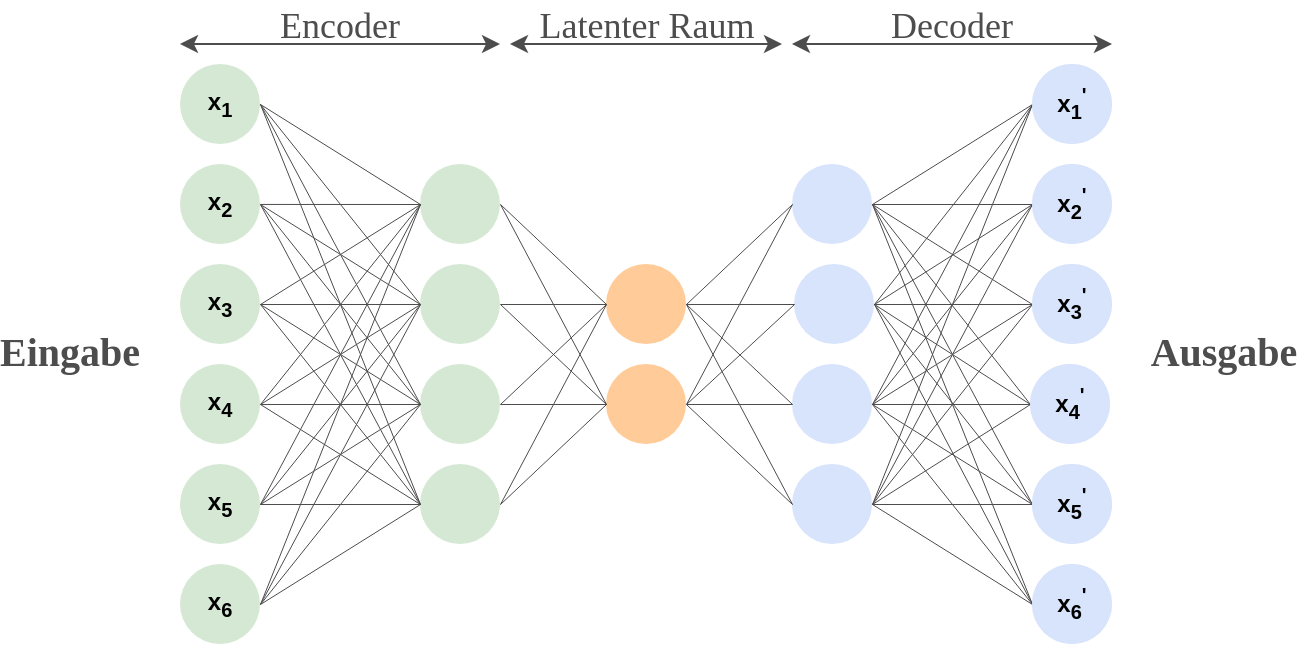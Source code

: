<mxfile version="24.7.5">
  <diagram name="Seite-1" id="jQTKm3Vap7D5BMFdht-m">
    <mxGraphModel dx="1997" dy="678" grid="0" gridSize="5" guides="1" tooltips="1" connect="1" arrows="1" fold="1" page="1" pageScale="1" pageWidth="827" pageHeight="1169" math="0" shadow="0">
      <root>
        <mxCell id="0" />
        <mxCell id="1" parent="0" />
        <mxCell id="_GVp-q5QUONOE__FDdNF-9" value="" style="ellipse;whiteSpace=wrap;html=1;aspect=fixed;fillColor=#ffcc99;strokeColor=none;" vertex="1" parent="1">
          <mxGeometry x="293" y="370" width="40" height="40" as="geometry" />
        </mxCell>
        <mxCell id="_GVp-q5QUONOE__FDdNF-10" value="" style="ellipse;whiteSpace=wrap;html=1;aspect=fixed;fillColor=#ffcc99;strokeColor=none;" vertex="1" parent="1">
          <mxGeometry x="293" y="420" width="40" height="40" as="geometry" />
        </mxCell>
        <mxCell id="_GVp-q5QUONOE__FDdNF-1" value="x&lt;sub&gt;2&lt;/sub&gt;" style="ellipse;whiteSpace=wrap;html=1;aspect=fixed;fillColor=#d5e8d4;strokeColor=none;fontStyle=1" vertex="1" parent="1">
          <mxGeometry x="80" y="320" width="40" height="40" as="geometry" />
        </mxCell>
        <mxCell id="_GVp-q5QUONOE__FDdNF-2" value="x&lt;sub&gt;3&lt;/sub&gt;" style="ellipse;whiteSpace=wrap;html=1;aspect=fixed;fillColor=#d5e8d4;strokeColor=none;fontStyle=1" vertex="1" parent="1">
          <mxGeometry x="80" y="370" width="40" height="40" as="geometry" />
        </mxCell>
        <mxCell id="_GVp-q5QUONOE__FDdNF-3" value="x&lt;sub&gt;4&lt;/sub&gt;" style="ellipse;whiteSpace=wrap;html=1;aspect=fixed;fillColor=#d5e8d4;strokeColor=none;fontStyle=1" vertex="1" parent="1">
          <mxGeometry x="80" y="420" width="40" height="40" as="geometry" />
        </mxCell>
        <mxCell id="_GVp-q5QUONOE__FDdNF-4" value="x&lt;sub&gt;5&lt;/sub&gt;" style="ellipse;whiteSpace=wrap;html=1;aspect=fixed;fillColor=#d5e8d4;strokeColor=none;fontStyle=1" vertex="1" parent="1">
          <mxGeometry x="80" y="470" width="40" height="40" as="geometry" />
        </mxCell>
        <mxCell id="_GVp-q5QUONOE__FDdNF-5" value="" style="ellipse;whiteSpace=wrap;html=1;aspect=fixed;fillColor=#d5e8d4;strokeColor=none;" vertex="1" parent="1">
          <mxGeometry x="200" y="320" width="40" height="40" as="geometry" />
        </mxCell>
        <mxCell id="_GVp-q5QUONOE__FDdNF-6" value="" style="ellipse;whiteSpace=wrap;html=1;aspect=fixed;fillColor=#d5e8d4;strokeColor=none;" vertex="1" parent="1">
          <mxGeometry x="200" y="370" width="40" height="40" as="geometry" />
        </mxCell>
        <mxCell id="_GVp-q5QUONOE__FDdNF-7" value="" style="ellipse;whiteSpace=wrap;html=1;aspect=fixed;fillColor=#d5e8d4;strokeColor=none;" vertex="1" parent="1">
          <mxGeometry x="200" y="420" width="40" height="40" as="geometry" />
        </mxCell>
        <mxCell id="_GVp-q5QUONOE__FDdNF-8" value="" style="ellipse;whiteSpace=wrap;html=1;aspect=fixed;fillColor=#d5e8d4;strokeColor=none;" vertex="1" parent="1">
          <mxGeometry x="200" y="470" width="40" height="40" as="geometry" />
        </mxCell>
        <mxCell id="_GVp-q5QUONOE__FDdNF-11" value="x&lt;sub&gt;6&lt;/sub&gt;" style="ellipse;whiteSpace=wrap;html=1;aspect=fixed;fillColor=#d5e8d4;strokeColor=none;fontStyle=1" vertex="1" parent="1">
          <mxGeometry x="80" y="520" width="40" height="40" as="geometry" />
        </mxCell>
        <mxCell id="_GVp-q5QUONOE__FDdNF-12" value="x&lt;sub&gt;1&lt;/sub&gt;" style="ellipse;whiteSpace=wrap;html=1;aspect=fixed;fillColor=#d5e8d4;strokeColor=none;fontStyle=1" vertex="1" parent="1">
          <mxGeometry x="80" y="270" width="40" height="40" as="geometry" />
        </mxCell>
        <mxCell id="_GVp-q5QUONOE__FDdNF-23" value="" style="endArrow=none;html=1;rounded=0;exitX=1;exitY=0.5;exitDx=0;exitDy=0;strokeWidth=0.5;strokeColor=#4D4D4D;entryX=0;entryY=0.5;entryDx=0;entryDy=0;endFill=0;" edge="1" parent="1" source="_GVp-q5QUONOE__FDdNF-12" target="_GVp-q5QUONOE__FDdNF-5">
          <mxGeometry width="50" height="50" relative="1" as="geometry">
            <mxPoint x="300" y="240" as="sourcePoint" />
            <mxPoint x="350" y="190" as="targetPoint" />
          </mxGeometry>
        </mxCell>
        <mxCell id="_GVp-q5QUONOE__FDdNF-24" value="" style="endArrow=none;html=1;rounded=0;exitX=1;exitY=0.5;exitDx=0;exitDy=0;strokeWidth=0.5;strokeColor=#4D4D4D;entryX=0;entryY=0.5;entryDx=0;entryDy=0;endFill=0;" edge="1" parent="1" source="_GVp-q5QUONOE__FDdNF-12" target="_GVp-q5QUONOE__FDdNF-6">
          <mxGeometry width="50" height="50" relative="1" as="geometry">
            <mxPoint x="130" y="300" as="sourcePoint" />
            <mxPoint x="210" y="350" as="targetPoint" />
          </mxGeometry>
        </mxCell>
        <mxCell id="_GVp-q5QUONOE__FDdNF-25" value="" style="endArrow=none;html=1;rounded=0;exitX=1;exitY=0.5;exitDx=0;exitDy=0;strokeWidth=0.5;strokeColor=#4D4D4D;entryX=0;entryY=0.5;entryDx=0;entryDy=0;endFill=0;" edge="1" parent="1" source="_GVp-q5QUONOE__FDdNF-12" target="_GVp-q5QUONOE__FDdNF-7">
          <mxGeometry width="50" height="50" relative="1" as="geometry">
            <mxPoint x="130" y="300" as="sourcePoint" />
            <mxPoint x="210" y="400" as="targetPoint" />
          </mxGeometry>
        </mxCell>
        <mxCell id="_GVp-q5QUONOE__FDdNF-26" value="" style="endArrow=none;html=1;rounded=0;exitX=1;exitY=0.5;exitDx=0;exitDy=0;strokeWidth=0.5;strokeColor=#4D4D4D;entryX=0;entryY=0.5;entryDx=0;entryDy=0;endFill=0;" edge="1" parent="1" source="_GVp-q5QUONOE__FDdNF-12" target="_GVp-q5QUONOE__FDdNF-8">
          <mxGeometry width="50" height="50" relative="1" as="geometry">
            <mxPoint x="130" y="300" as="sourcePoint" />
            <mxPoint x="210" y="450" as="targetPoint" />
          </mxGeometry>
        </mxCell>
        <mxCell id="_GVp-q5QUONOE__FDdNF-27" value="" style="endArrow=none;html=1;rounded=0;exitX=1;exitY=0.5;exitDx=0;exitDy=0;strokeWidth=0.5;strokeColor=#4D4D4D;entryX=0;entryY=0.5;entryDx=0;entryDy=0;startArrow=none;startFill=0;endFill=0;" edge="1" parent="1" target="_GVp-q5QUONOE__FDdNF-5">
          <mxGeometry width="50" height="50" relative="1" as="geometry">
            <mxPoint x="120.0" y="339.97" as="sourcePoint" />
            <mxPoint x="200.0" y="339.97" as="targetPoint" />
          </mxGeometry>
        </mxCell>
        <mxCell id="_GVp-q5QUONOE__FDdNF-28" value="" style="endArrow=none;html=1;rounded=0;exitX=1;exitY=0.5;exitDx=0;exitDy=0;strokeWidth=0.5;strokeColor=#4D4D4D;entryX=0;entryY=0.5;entryDx=0;entryDy=0;endFill=0;" edge="1" parent="1" source="_GVp-q5QUONOE__FDdNF-2" target="_GVp-q5QUONOE__FDdNF-5">
          <mxGeometry width="50" height="50" relative="1" as="geometry">
            <mxPoint x="140" y="310" as="sourcePoint" />
            <mxPoint x="220" y="360" as="targetPoint" />
          </mxGeometry>
        </mxCell>
        <mxCell id="_GVp-q5QUONOE__FDdNF-29" value="" style="endArrow=none;html=1;rounded=0;exitX=1;exitY=0.5;exitDx=0;exitDy=0;strokeWidth=0.5;strokeColor=#4D4D4D;entryX=0;entryY=0.5;entryDx=0;entryDy=0;endFill=0;" edge="1" parent="1" source="_GVp-q5QUONOE__FDdNF-3" target="_GVp-q5QUONOE__FDdNF-5">
          <mxGeometry width="50" height="50" relative="1" as="geometry">
            <mxPoint x="150" y="320" as="sourcePoint" />
            <mxPoint x="230" y="370" as="targetPoint" />
          </mxGeometry>
        </mxCell>
        <mxCell id="_GVp-q5QUONOE__FDdNF-31" value="" style="endArrow=none;html=1;rounded=0;exitX=1;exitY=0.5;exitDx=0;exitDy=0;strokeWidth=0.5;strokeColor=#4D4D4D;entryX=0;entryY=0.5;entryDx=0;entryDy=0;endFill=0;" edge="1" parent="1" source="_GVp-q5QUONOE__FDdNF-4" target="_GVp-q5QUONOE__FDdNF-5">
          <mxGeometry width="50" height="50" relative="1" as="geometry">
            <mxPoint x="130" y="450" as="sourcePoint" />
            <mxPoint x="210" y="350" as="targetPoint" />
          </mxGeometry>
        </mxCell>
        <mxCell id="_GVp-q5QUONOE__FDdNF-32" value="" style="endArrow=none;html=1;rounded=0;exitX=1;exitY=0.5;exitDx=0;exitDy=0;strokeWidth=0.5;strokeColor=#4D4D4D;entryX=0;entryY=0.5;entryDx=0;entryDy=0;endFill=0;" edge="1" parent="1" source="_GVp-q5QUONOE__FDdNF-11" target="_GVp-q5QUONOE__FDdNF-5">
          <mxGeometry width="50" height="50" relative="1" as="geometry">
            <mxPoint x="140" y="460" as="sourcePoint" />
            <mxPoint x="220" y="360" as="targetPoint" />
          </mxGeometry>
        </mxCell>
        <mxCell id="_GVp-q5QUONOE__FDdNF-33" value="" style="endArrow=none;html=1;rounded=0;exitX=1;exitY=0.5;exitDx=0;exitDy=0;strokeWidth=0.5;strokeColor=#4D4D4D;entryX=0;entryY=0.5;entryDx=0;entryDy=0;startArrow=none;startFill=0;endFill=0;" edge="1" parent="1" source="_GVp-q5QUONOE__FDdNF-1" target="_GVp-q5QUONOE__FDdNF-7">
          <mxGeometry width="50" height="50" relative="1" as="geometry">
            <mxPoint x="180.0" y="297" as="sourcePoint" />
            <mxPoint x="260" y="297.03" as="targetPoint" />
          </mxGeometry>
        </mxCell>
        <mxCell id="_GVp-q5QUONOE__FDdNF-34" value="" style="endArrow=none;html=1;rounded=0;exitX=1;exitY=0.5;exitDx=0;exitDy=0;strokeWidth=0.5;strokeColor=#4D4D4D;entryX=0;entryY=0.5;entryDx=0;entryDy=0;startArrow=none;startFill=0;endFill=0;" edge="1" parent="1" source="_GVp-q5QUONOE__FDdNF-3" target="_GVp-q5QUONOE__FDdNF-6">
          <mxGeometry width="50" height="50" relative="1" as="geometry">
            <mxPoint x="132.0" y="437" as="sourcePoint" />
            <mxPoint x="212" y="437.03" as="targetPoint" />
          </mxGeometry>
        </mxCell>
        <mxCell id="_GVp-q5QUONOE__FDdNF-35" value="" style="endArrow=none;html=1;rounded=0;exitX=1;exitY=0.5;exitDx=0;exitDy=0;strokeWidth=0.5;strokeColor=#4D4D4D;entryX=0;entryY=0.5;entryDx=0;entryDy=0;startArrow=none;startFill=0;endFill=0;" edge="1" parent="1" source="_GVp-q5QUONOE__FDdNF-1" target="_GVp-q5QUONOE__FDdNF-6">
          <mxGeometry width="50" height="50" relative="1" as="geometry">
            <mxPoint x="150.0" y="369.97" as="sourcePoint" />
            <mxPoint x="230" y="370" as="targetPoint" />
          </mxGeometry>
        </mxCell>
        <mxCell id="_GVp-q5QUONOE__FDdNF-36" value="" style="endArrow=none;html=1;rounded=0;exitX=1;exitY=0.5;exitDx=0;exitDy=0;strokeWidth=0.5;strokeColor=#4D4D4D;entryX=0;entryY=0.5;entryDx=0;entryDy=0;startArrow=none;startFill=0;endFill=0;" edge="1" parent="1" source="_GVp-q5QUONOE__FDdNF-2" target="_GVp-q5QUONOE__FDdNF-6">
          <mxGeometry width="50" height="50" relative="1" as="geometry">
            <mxPoint x="160.0" y="379.97" as="sourcePoint" />
            <mxPoint x="240" y="380" as="targetPoint" />
          </mxGeometry>
        </mxCell>
        <mxCell id="_GVp-q5QUONOE__FDdNF-37" value="" style="endArrow=none;html=1;rounded=0;exitX=1;exitY=0.5;exitDx=0;exitDy=0;strokeWidth=0.5;strokeColor=#4D4D4D;entryX=0;entryY=0.5;entryDx=0;entryDy=0;startArrow=none;startFill=0;endFill=0;" edge="1" parent="1" source="_GVp-q5QUONOE__FDdNF-1" target="_GVp-q5QUONOE__FDdNF-8">
          <mxGeometry width="50" height="50" relative="1" as="geometry">
            <mxPoint x="130" y="350" as="sourcePoint" />
            <mxPoint x="210" y="450" as="targetPoint" />
          </mxGeometry>
        </mxCell>
        <mxCell id="_GVp-q5QUONOE__FDdNF-38" value="" style="endArrow=none;html=1;rounded=0;exitX=1;exitY=0.5;exitDx=0;exitDy=0;strokeWidth=0.5;strokeColor=#4D4D4D;entryX=0;entryY=0.5;entryDx=0;entryDy=0;startArrow=none;startFill=0;endFill=0;" edge="1" parent="1" source="_GVp-q5QUONOE__FDdNF-2" target="_GVp-q5QUONOE__FDdNF-7">
          <mxGeometry width="50" height="50" relative="1" as="geometry">
            <mxPoint x="130" y="400" as="sourcePoint" />
            <mxPoint x="210" y="400" as="targetPoint" />
          </mxGeometry>
        </mxCell>
        <mxCell id="_GVp-q5QUONOE__FDdNF-39" value="" style="endArrow=none;html=1;rounded=0;exitX=1;exitY=0.5;exitDx=0;exitDy=0;strokeWidth=0.5;strokeColor=#4D4D4D;entryX=0;entryY=0.5;entryDx=0;entryDy=0;startArrow=none;startFill=0;endFill=0;" edge="1" parent="1" source="_GVp-q5QUONOE__FDdNF-2" target="_GVp-q5QUONOE__FDdNF-8">
          <mxGeometry width="50" height="50" relative="1" as="geometry">
            <mxPoint x="140" y="410" as="sourcePoint" />
            <mxPoint x="220" y="410" as="targetPoint" />
          </mxGeometry>
        </mxCell>
        <mxCell id="_GVp-q5QUONOE__FDdNF-40" value="" style="endArrow=none;html=1;rounded=0;exitX=1;exitY=0.5;exitDx=0;exitDy=0;strokeWidth=0.5;strokeColor=#4D4D4D;entryX=0;entryY=0.5;entryDx=0;entryDy=0;startArrow=none;startFill=0;endFill=0;" edge="1" parent="1" source="_GVp-q5QUONOE__FDdNF-3" target="_GVp-q5QUONOE__FDdNF-7">
          <mxGeometry width="50" height="50" relative="1" as="geometry">
            <mxPoint x="150" y="420" as="sourcePoint" />
            <mxPoint x="230" y="420" as="targetPoint" />
          </mxGeometry>
        </mxCell>
        <mxCell id="_GVp-q5QUONOE__FDdNF-41" value="" style="endArrow=none;html=1;rounded=0;exitX=1;exitY=0.5;exitDx=0;exitDy=0;strokeWidth=0.5;strokeColor=#4D4D4D;entryX=0;entryY=0.5;entryDx=0;entryDy=0;startArrow=none;startFill=0;endFill=0;" edge="1" parent="1" source="_GVp-q5QUONOE__FDdNF-3" target="_GVp-q5QUONOE__FDdNF-8">
          <mxGeometry width="50" height="50" relative="1" as="geometry">
            <mxPoint x="160" y="430" as="sourcePoint" />
            <mxPoint x="240" y="430" as="targetPoint" />
          </mxGeometry>
        </mxCell>
        <mxCell id="_GVp-q5QUONOE__FDdNF-42" value="" style="endArrow=none;html=1;rounded=0;exitX=1;exitY=0.5;exitDx=0;exitDy=0;strokeWidth=0.5;strokeColor=#4D4D4D;entryX=0;entryY=0.5;entryDx=0;entryDy=0;startArrow=none;startFill=0;endFill=0;" edge="1" parent="1" source="_GVp-q5QUONOE__FDdNF-4" target="_GVp-q5QUONOE__FDdNF-6">
          <mxGeometry width="50" height="50" relative="1" as="geometry">
            <mxPoint x="170" y="440" as="sourcePoint" />
            <mxPoint x="250" y="440" as="targetPoint" />
          </mxGeometry>
        </mxCell>
        <mxCell id="_GVp-q5QUONOE__FDdNF-43" value="" style="endArrow=none;html=1;rounded=0;exitX=1;exitY=0.5;exitDx=0;exitDy=0;strokeWidth=0.5;strokeColor=#4D4D4D;entryX=0;entryY=0.5;entryDx=0;entryDy=0;startArrow=none;startFill=0;endFill=0;" edge="1" parent="1" source="_GVp-q5QUONOE__FDdNF-4" target="_GVp-q5QUONOE__FDdNF-7">
          <mxGeometry width="50" height="50" relative="1" as="geometry">
            <mxPoint x="180" y="450" as="sourcePoint" />
            <mxPoint x="260" y="450" as="targetPoint" />
          </mxGeometry>
        </mxCell>
        <mxCell id="_GVp-q5QUONOE__FDdNF-45" value="" style="endArrow=none;html=1;rounded=0;exitX=1;exitY=0.5;exitDx=0;exitDy=0;strokeWidth=0.5;strokeColor=#4D4D4D;entryX=0;entryY=0.5;entryDx=0;entryDy=0;startArrow=none;startFill=0;endFill=0;" edge="1" parent="1" source="_GVp-q5QUONOE__FDdNF-4" target="_GVp-q5QUONOE__FDdNF-8">
          <mxGeometry width="50" height="50" relative="1" as="geometry">
            <mxPoint x="190" y="460" as="sourcePoint" />
            <mxPoint x="270" y="460" as="targetPoint" />
          </mxGeometry>
        </mxCell>
        <mxCell id="_GVp-q5QUONOE__FDdNF-46" value="" style="endArrow=none;html=1;rounded=0;exitX=1;exitY=0.5;exitDx=0;exitDy=0;strokeWidth=0.5;strokeColor=#4D4D4D;entryX=0;entryY=0.5;entryDx=0;entryDy=0;startArrow=none;startFill=0;endFill=0;" edge="1" parent="1" source="_GVp-q5QUONOE__FDdNF-11" target="_GVp-q5QUONOE__FDdNF-6">
          <mxGeometry width="50" height="50" relative="1" as="geometry">
            <mxPoint x="200" y="470" as="sourcePoint" />
            <mxPoint x="280" y="470" as="targetPoint" />
          </mxGeometry>
        </mxCell>
        <mxCell id="_GVp-q5QUONOE__FDdNF-47" value="" style="endArrow=none;html=1;rounded=0;exitX=1;exitY=0.5;exitDx=0;exitDy=0;strokeWidth=0.5;strokeColor=#4D4D4D;entryX=0;entryY=0.5;entryDx=0;entryDy=0;startArrow=none;startFill=0;endFill=0;" edge="1" parent="1" source="_GVp-q5QUONOE__FDdNF-11" target="_GVp-q5QUONOE__FDdNF-7">
          <mxGeometry width="50" height="50" relative="1" as="geometry">
            <mxPoint x="210" y="480" as="sourcePoint" />
            <mxPoint x="290" y="480" as="targetPoint" />
          </mxGeometry>
        </mxCell>
        <mxCell id="_GVp-q5QUONOE__FDdNF-48" value="" style="endArrow=none;html=1;rounded=0;exitX=1;exitY=0.5;exitDx=0;exitDy=0;strokeWidth=0.5;strokeColor=#4D4D4D;entryX=0;entryY=0.5;entryDx=0;entryDy=0;startArrow=none;startFill=0;endFill=0;" edge="1" parent="1" source="_GVp-q5QUONOE__FDdNF-11" target="_GVp-q5QUONOE__FDdNF-8">
          <mxGeometry width="50" height="50" relative="1" as="geometry">
            <mxPoint x="220" y="490" as="sourcePoint" />
            <mxPoint x="300" y="490" as="targetPoint" />
          </mxGeometry>
        </mxCell>
        <mxCell id="_GVp-q5QUONOE__FDdNF-83" value="" style="ellipse;whiteSpace=wrap;html=1;aspect=fixed;fillColor=#D8E4FC;rotation=-180;strokeColor=none;" vertex="1" parent="1">
          <mxGeometry x="506" y="470" width="40" height="40" as="geometry" />
        </mxCell>
        <mxCell id="_GVp-q5QUONOE__FDdNF-84" value="" style="ellipse;whiteSpace=wrap;html=1;aspect=fixed;fillColor=#D8E4FC;rotation=-180;strokeColor=none;" vertex="1" parent="1">
          <mxGeometry x="505" y="420" width="40" height="40" as="geometry" />
        </mxCell>
        <mxCell id="_GVp-q5QUONOE__FDdNF-85" value="" style="ellipse;whiteSpace=wrap;html=1;aspect=fixed;fillColor=#D8E4FC;rotation=-180;strokeColor=none;" vertex="1" parent="1">
          <mxGeometry x="506" y="370" width="40" height="40" as="geometry" />
        </mxCell>
        <mxCell id="_GVp-q5QUONOE__FDdNF-86" value="" style="ellipse;whiteSpace=wrap;html=1;aspect=fixed;fillColor=#D8E4FC;rotation=-180;strokeColor=none;" vertex="1" parent="1">
          <mxGeometry x="506" y="320" width="40" height="40" as="geometry" />
        </mxCell>
        <mxCell id="_GVp-q5QUONOE__FDdNF-87" value="" style="ellipse;whiteSpace=wrap;html=1;aspect=fixed;fillColor=#D8E4FC;rotation=-180;strokeColor=none;" vertex="1" parent="1">
          <mxGeometry x="386" y="470" width="40" height="40" as="geometry" />
        </mxCell>
        <mxCell id="_GVp-q5QUONOE__FDdNF-88" value="" style="ellipse;whiteSpace=wrap;html=1;aspect=fixed;fillColor=#D8E4FC;rotation=-180;strokeColor=none;" vertex="1" parent="1">
          <mxGeometry x="386" y="420" width="40" height="40" as="geometry" />
        </mxCell>
        <mxCell id="_GVp-q5QUONOE__FDdNF-89" value="" style="ellipse;whiteSpace=wrap;html=1;aspect=fixed;fillColor=#D8E4FC;rotation=-180;strokeColor=none;" vertex="1" parent="1">
          <mxGeometry x="387" y="370" width="40" height="40" as="geometry" />
        </mxCell>
        <mxCell id="_GVp-q5QUONOE__FDdNF-90" value="" style="ellipse;whiteSpace=wrap;html=1;aspect=fixed;fillColor=#D8E4FC;rotation=-180;strokeColor=none;" vertex="1" parent="1">
          <mxGeometry x="386" y="320" width="40" height="40" as="geometry" />
        </mxCell>
        <mxCell id="_GVp-q5QUONOE__FDdNF-91" value="" style="ellipse;whiteSpace=wrap;html=1;aspect=fixed;fillColor=#D8E4FC;rotation=-180;strokeColor=none;" vertex="1" parent="1">
          <mxGeometry x="506" y="270" width="40" height="40" as="geometry" />
        </mxCell>
        <mxCell id="_GVp-q5QUONOE__FDdNF-92" value="" style="ellipse;whiteSpace=wrap;html=1;aspect=fixed;fillColor=#D8E4FC;rotation=-180;strokeColor=none;" vertex="1" parent="1">
          <mxGeometry x="506" y="520" width="40" height="40" as="geometry" />
        </mxCell>
        <mxCell id="_GVp-q5QUONOE__FDdNF-93" value="" style="endArrow=none;html=1;rounded=0;exitX=1;exitY=0.5;exitDx=0;exitDy=0;strokeWidth=0.5;strokeColor=#4D4D4D;entryX=0;entryY=0.5;entryDx=0;entryDy=0;endFill=0;" edge="1" parent="1" source="_GVp-q5QUONOE__FDdNF-92" target="_GVp-q5QUONOE__FDdNF-87">
          <mxGeometry width="50" height="50" relative="1" as="geometry">
            <mxPoint x="326" y="590" as="sourcePoint" />
            <mxPoint x="276" y="641" as="targetPoint" />
          </mxGeometry>
        </mxCell>
        <mxCell id="_GVp-q5QUONOE__FDdNF-94" value="" style="endArrow=none;html=1;rounded=0;exitX=1;exitY=0.5;exitDx=0;exitDy=0;strokeWidth=0.5;strokeColor=#4D4D4D;entryX=0;entryY=0.5;entryDx=0;entryDy=0;endFill=0;" edge="1" parent="1" source="_GVp-q5QUONOE__FDdNF-92" target="_GVp-q5QUONOE__FDdNF-88">
          <mxGeometry width="50" height="50" relative="1" as="geometry">
            <mxPoint x="496" y="530" as="sourcePoint" />
            <mxPoint x="416" y="480" as="targetPoint" />
          </mxGeometry>
        </mxCell>
        <mxCell id="_GVp-q5QUONOE__FDdNF-95" value="" style="endArrow=none;html=1;rounded=0;exitX=1;exitY=0.5;exitDx=0;exitDy=0;strokeWidth=0.5;strokeColor=#4D4D4D;entryX=0;entryY=0.5;entryDx=0;entryDy=0;endFill=0;" edge="1" parent="1" source="_GVp-q5QUONOE__FDdNF-92" target="_GVp-q5QUONOE__FDdNF-89">
          <mxGeometry width="50" height="50" relative="1" as="geometry">
            <mxPoint x="496" y="530" as="sourcePoint" />
            <mxPoint x="417" y="430" as="targetPoint" />
          </mxGeometry>
        </mxCell>
        <mxCell id="_GVp-q5QUONOE__FDdNF-96" value="" style="endArrow=none;html=1;rounded=0;exitX=1;exitY=0.5;exitDx=0;exitDy=0;strokeWidth=0.5;strokeColor=#4D4D4D;entryX=0;entryY=0.5;entryDx=0;entryDy=0;endFill=0;" edge="1" parent="1" source="_GVp-q5QUONOE__FDdNF-92" target="_GVp-q5QUONOE__FDdNF-90">
          <mxGeometry width="50" height="50" relative="1" as="geometry">
            <mxPoint x="496" y="530" as="sourcePoint" />
            <mxPoint x="416" y="380" as="targetPoint" />
          </mxGeometry>
        </mxCell>
        <mxCell id="_GVp-q5QUONOE__FDdNF-97" value="" style="endArrow=none;html=1;rounded=0;exitX=1;exitY=0.5;exitDx=0;exitDy=0;strokeWidth=0.5;strokeColor=#4D4D4D;entryX=0;entryY=0.5;entryDx=0;entryDy=0;startArrow=none;startFill=0;endFill=0;" edge="1" parent="1" target="_GVp-q5QUONOE__FDdNF-87">
          <mxGeometry width="50" height="50" relative="1" as="geometry">
            <mxPoint x="506" y="490" as="sourcePoint" />
            <mxPoint x="426" y="490" as="targetPoint" />
          </mxGeometry>
        </mxCell>
        <mxCell id="_GVp-q5QUONOE__FDdNF-98" value="" style="endArrow=none;html=1;rounded=0;exitX=1;exitY=0.5;exitDx=0;exitDy=0;strokeWidth=0.5;strokeColor=#4D4D4D;entryX=0;entryY=0.5;entryDx=0;entryDy=0;endFill=0;" edge="1" parent="1" source="_GVp-q5QUONOE__FDdNF-84" target="_GVp-q5QUONOE__FDdNF-87">
          <mxGeometry width="50" height="50" relative="1" as="geometry">
            <mxPoint x="486" y="520" as="sourcePoint" />
            <mxPoint x="406" y="470" as="targetPoint" />
          </mxGeometry>
        </mxCell>
        <mxCell id="_GVp-q5QUONOE__FDdNF-99" value="" style="endArrow=none;html=1;rounded=0;exitX=1;exitY=0.5;exitDx=0;exitDy=0;strokeWidth=0.5;strokeColor=#4D4D4D;entryX=0;entryY=0.5;entryDx=0;entryDy=0;endFill=0;" edge="1" parent="1" source="_GVp-q5QUONOE__FDdNF-85" target="_GVp-q5QUONOE__FDdNF-87">
          <mxGeometry width="50" height="50" relative="1" as="geometry">
            <mxPoint x="476" y="510" as="sourcePoint" />
            <mxPoint x="396" y="460" as="targetPoint" />
          </mxGeometry>
        </mxCell>
        <mxCell id="_GVp-q5QUONOE__FDdNF-100" value="" style="endArrow=none;html=1;rounded=0;exitX=1;exitY=0.5;exitDx=0;exitDy=0;strokeWidth=0.5;strokeColor=#4D4D4D;entryX=0;entryY=0.5;entryDx=0;entryDy=0;endFill=0;" edge="1" parent="1" source="_GVp-q5QUONOE__FDdNF-86" target="_GVp-q5QUONOE__FDdNF-87">
          <mxGeometry width="50" height="50" relative="1" as="geometry">
            <mxPoint x="496" y="380" as="sourcePoint" />
            <mxPoint x="416" y="480" as="targetPoint" />
          </mxGeometry>
        </mxCell>
        <mxCell id="_GVp-q5QUONOE__FDdNF-101" value="" style="endArrow=none;html=1;rounded=0;exitX=1;exitY=0.5;exitDx=0;exitDy=0;strokeWidth=0.5;strokeColor=#4D4D4D;entryX=0;entryY=0.5;entryDx=0;entryDy=0;endFill=0;" edge="1" parent="1" source="_GVp-q5QUONOE__FDdNF-91" target="_GVp-q5QUONOE__FDdNF-87">
          <mxGeometry width="50" height="50" relative="1" as="geometry">
            <mxPoint x="486" y="370" as="sourcePoint" />
            <mxPoint x="406" y="470" as="targetPoint" />
          </mxGeometry>
        </mxCell>
        <mxCell id="_GVp-q5QUONOE__FDdNF-102" value="" style="endArrow=none;html=1;rounded=0;exitX=1;exitY=0.5;exitDx=0;exitDy=0;strokeWidth=0.5;strokeColor=#4D4D4D;entryX=0;entryY=0.5;entryDx=0;entryDy=0;startArrow=none;startFill=0;endFill=0;" edge="1" parent="1" source="_GVp-q5QUONOE__FDdNF-83" target="_GVp-q5QUONOE__FDdNF-89">
          <mxGeometry width="50" height="50" relative="1" as="geometry">
            <mxPoint x="446" y="533" as="sourcePoint" />
            <mxPoint x="366" y="533" as="targetPoint" />
          </mxGeometry>
        </mxCell>
        <mxCell id="_GVp-q5QUONOE__FDdNF-103" value="" style="endArrow=none;html=1;rounded=0;exitX=1;exitY=0.5;exitDx=0;exitDy=0;strokeWidth=0.5;strokeColor=#4D4D4D;entryX=0;entryY=0.5;entryDx=0;entryDy=0;startArrow=none;startFill=0;endFill=0;" edge="1" parent="1" source="_GVp-q5QUONOE__FDdNF-85" target="_GVp-q5QUONOE__FDdNF-88">
          <mxGeometry width="50" height="50" relative="1" as="geometry">
            <mxPoint x="494" y="393" as="sourcePoint" />
            <mxPoint x="414" y="393" as="targetPoint" />
          </mxGeometry>
        </mxCell>
        <mxCell id="_GVp-q5QUONOE__FDdNF-104" value="" style="endArrow=none;html=1;rounded=0;exitX=1;exitY=0.5;exitDx=0;exitDy=0;strokeWidth=0.5;strokeColor=#4D4D4D;entryX=0;entryY=0.5;entryDx=0;entryDy=0;startArrow=none;startFill=0;endFill=0;" edge="1" parent="1" source="_GVp-q5QUONOE__FDdNF-83" target="_GVp-q5QUONOE__FDdNF-88">
          <mxGeometry width="50" height="50" relative="1" as="geometry">
            <mxPoint x="476" y="460" as="sourcePoint" />
            <mxPoint x="396" y="460" as="targetPoint" />
          </mxGeometry>
        </mxCell>
        <mxCell id="_GVp-q5QUONOE__FDdNF-105" value="" style="endArrow=none;html=1;rounded=0;exitX=1;exitY=0.5;exitDx=0;exitDy=0;strokeWidth=0.5;strokeColor=#4D4D4D;entryX=0;entryY=0.5;entryDx=0;entryDy=0;startArrow=none;startFill=0;endFill=0;" edge="1" parent="1" source="_GVp-q5QUONOE__FDdNF-84" target="_GVp-q5QUONOE__FDdNF-88">
          <mxGeometry width="50" height="50" relative="1" as="geometry">
            <mxPoint x="466" y="450" as="sourcePoint" />
            <mxPoint x="386" y="451" as="targetPoint" />
          </mxGeometry>
        </mxCell>
        <mxCell id="_GVp-q5QUONOE__FDdNF-106" value="" style="endArrow=none;html=1;rounded=0;exitX=1;exitY=0.5;exitDx=0;exitDy=0;strokeWidth=0.5;strokeColor=#4D4D4D;entryX=0;entryY=0.5;entryDx=0;entryDy=0;startArrow=none;startFill=0;endFill=0;" edge="1" parent="1" source="_GVp-q5QUONOE__FDdNF-83" target="_GVp-q5QUONOE__FDdNF-90">
          <mxGeometry width="50" height="50" relative="1" as="geometry">
            <mxPoint x="496" y="480" as="sourcePoint" />
            <mxPoint x="416" y="380" as="targetPoint" />
          </mxGeometry>
        </mxCell>
        <mxCell id="_GVp-q5QUONOE__FDdNF-107" value="" style="endArrow=none;html=1;rounded=0;exitX=1;exitY=0.5;exitDx=0;exitDy=0;strokeWidth=0.5;strokeColor=#4D4D4D;entryX=0;entryY=0.5;entryDx=0;entryDy=0;startArrow=none;startFill=0;endFill=0;" edge="1" parent="1" source="_GVp-q5QUONOE__FDdNF-84" target="_GVp-q5QUONOE__FDdNF-89">
          <mxGeometry width="50" height="50" relative="1" as="geometry">
            <mxPoint x="496" y="430" as="sourcePoint" />
            <mxPoint x="417" y="430" as="targetPoint" />
          </mxGeometry>
        </mxCell>
        <mxCell id="_GVp-q5QUONOE__FDdNF-108" value="" style="endArrow=none;html=1;rounded=0;exitX=1;exitY=0.5;exitDx=0;exitDy=0;strokeWidth=0.5;strokeColor=#4D4D4D;entryX=0;entryY=0.5;entryDx=0;entryDy=0;startArrow=none;startFill=0;endFill=0;" edge="1" parent="1" source="_GVp-q5QUONOE__FDdNF-84" target="_GVp-q5QUONOE__FDdNF-90">
          <mxGeometry width="50" height="50" relative="1" as="geometry">
            <mxPoint x="486" y="420" as="sourcePoint" />
            <mxPoint x="406" y="420" as="targetPoint" />
          </mxGeometry>
        </mxCell>
        <mxCell id="_GVp-q5QUONOE__FDdNF-109" value="" style="endArrow=none;html=1;rounded=0;exitX=1;exitY=0.5;exitDx=0;exitDy=0;strokeWidth=0.5;strokeColor=#4D4D4D;entryX=0;entryY=0.5;entryDx=0;entryDy=0;startArrow=none;startFill=0;endFill=0;" edge="1" parent="1" source="_GVp-q5QUONOE__FDdNF-85" target="_GVp-q5QUONOE__FDdNF-89">
          <mxGeometry width="50" height="50" relative="1" as="geometry">
            <mxPoint x="476" y="410" as="sourcePoint" />
            <mxPoint x="396" y="410" as="targetPoint" />
          </mxGeometry>
        </mxCell>
        <mxCell id="_GVp-q5QUONOE__FDdNF-110" value="" style="endArrow=none;html=1;rounded=0;exitX=1;exitY=0.5;exitDx=0;exitDy=0;strokeWidth=0.5;strokeColor=#4D4D4D;entryX=0;entryY=0.5;entryDx=0;entryDy=0;startArrow=none;startFill=0;endFill=0;" edge="1" parent="1" source="_GVp-q5QUONOE__FDdNF-85" target="_GVp-q5QUONOE__FDdNF-90">
          <mxGeometry width="50" height="50" relative="1" as="geometry">
            <mxPoint x="466" y="400" as="sourcePoint" />
            <mxPoint x="386" y="400" as="targetPoint" />
          </mxGeometry>
        </mxCell>
        <mxCell id="_GVp-q5QUONOE__FDdNF-111" value="" style="endArrow=none;html=1;rounded=0;exitX=1;exitY=0.5;exitDx=0;exitDy=0;strokeWidth=0.5;strokeColor=#4D4D4D;entryX=0;entryY=0.5;entryDx=0;entryDy=0;startArrow=none;startFill=0;endFill=0;" edge="1" parent="1" source="_GVp-q5QUONOE__FDdNF-86" target="_GVp-q5QUONOE__FDdNF-88">
          <mxGeometry width="50" height="50" relative="1" as="geometry">
            <mxPoint x="456" y="390" as="sourcePoint" />
            <mxPoint x="376" y="390" as="targetPoint" />
          </mxGeometry>
        </mxCell>
        <mxCell id="_GVp-q5QUONOE__FDdNF-112" value="" style="endArrow=none;html=1;rounded=0;exitX=1;exitY=0.5;exitDx=0;exitDy=0;strokeWidth=0.5;strokeColor=#4D4D4D;entryX=0;entryY=0.5;entryDx=0;entryDy=0;startArrow=none;startFill=0;endFill=0;" edge="1" parent="1" source="_GVp-q5QUONOE__FDdNF-86" target="_GVp-q5QUONOE__FDdNF-89">
          <mxGeometry width="50" height="50" relative="1" as="geometry">
            <mxPoint x="446" y="380" as="sourcePoint" />
            <mxPoint x="366" y="380" as="targetPoint" />
          </mxGeometry>
        </mxCell>
        <mxCell id="_GVp-q5QUONOE__FDdNF-113" value="" style="endArrow=none;html=1;rounded=0;exitX=1;exitY=0.5;exitDx=0;exitDy=0;strokeWidth=0.5;strokeColor=#4D4D4D;entryX=0;entryY=0.5;entryDx=0;entryDy=0;startArrow=none;startFill=0;endFill=0;" edge="1" parent="1" source="_GVp-q5QUONOE__FDdNF-86" target="_GVp-q5QUONOE__FDdNF-90">
          <mxGeometry width="50" height="50" relative="1" as="geometry">
            <mxPoint x="436" y="370" as="sourcePoint" />
            <mxPoint x="356" y="370" as="targetPoint" />
          </mxGeometry>
        </mxCell>
        <mxCell id="_GVp-q5QUONOE__FDdNF-114" value="" style="endArrow=none;html=1;rounded=0;exitX=1;exitY=0.5;exitDx=0;exitDy=0;strokeWidth=0.5;strokeColor=#4D4D4D;entryX=0;entryY=0.5;entryDx=0;entryDy=0;startArrow=none;startFill=0;endFill=0;" edge="1" parent="1" source="_GVp-q5QUONOE__FDdNF-91" target="_GVp-q5QUONOE__FDdNF-88">
          <mxGeometry width="50" height="50" relative="1" as="geometry">
            <mxPoint x="426" y="360" as="sourcePoint" />
            <mxPoint x="346" y="360" as="targetPoint" />
          </mxGeometry>
        </mxCell>
        <mxCell id="_GVp-q5QUONOE__FDdNF-115" value="" style="endArrow=none;html=1;rounded=0;exitX=1;exitY=0.5;exitDx=0;exitDy=0;strokeWidth=0.5;strokeColor=#4D4D4D;entryX=0;entryY=0.5;entryDx=0;entryDy=0;startArrow=none;startFill=0;endFill=0;" edge="1" parent="1" source="_GVp-q5QUONOE__FDdNF-91" target="_GVp-q5QUONOE__FDdNF-89">
          <mxGeometry width="50" height="50" relative="1" as="geometry">
            <mxPoint x="416" y="350" as="sourcePoint" />
            <mxPoint x="336" y="350" as="targetPoint" />
          </mxGeometry>
        </mxCell>
        <mxCell id="_GVp-q5QUONOE__FDdNF-116" value="" style="endArrow=none;html=1;rounded=0;exitX=1;exitY=0.5;exitDx=0;exitDy=0;strokeWidth=0.5;strokeColor=#4D4D4D;entryX=0;entryY=0.5;entryDx=0;entryDy=0;startArrow=none;startFill=0;endFill=0;" edge="1" parent="1" source="_GVp-q5QUONOE__FDdNF-91" target="_GVp-q5QUONOE__FDdNF-90">
          <mxGeometry width="50" height="50" relative="1" as="geometry">
            <mxPoint x="406" y="340" as="sourcePoint" />
            <mxPoint x="326" y="340" as="targetPoint" />
          </mxGeometry>
        </mxCell>
        <mxCell id="_GVp-q5QUONOE__FDdNF-119" value="" style="endArrow=none;html=1;rounded=0;exitX=1;exitY=0.5;exitDx=0;exitDy=0;strokeWidth=0.5;strokeColor=#4D4D4D;entryX=0;entryY=0.5;entryDx=0;entryDy=0;endFill=0;" edge="1" parent="1" source="_GVp-q5QUONOE__FDdNF-5" target="_GVp-q5QUONOE__FDdNF-9">
          <mxGeometry width="50" height="50" relative="1" as="geometry">
            <mxPoint x="130" y="300" as="sourcePoint" />
            <mxPoint x="210" y="350" as="targetPoint" />
          </mxGeometry>
        </mxCell>
        <mxCell id="_GVp-q5QUONOE__FDdNF-120" value="" style="endArrow=none;html=1;rounded=0;exitX=1;exitY=0.5;exitDx=0;exitDy=0;strokeWidth=0.5;strokeColor=#4D4D4D;entryX=0;entryY=0.5;entryDx=0;entryDy=0;endFill=0;" edge="1" parent="1" source="_GVp-q5QUONOE__FDdNF-6" target="_GVp-q5QUONOE__FDdNF-9">
          <mxGeometry width="50" height="50" relative="1" as="geometry">
            <mxPoint x="250" y="350" as="sourcePoint" />
            <mxPoint x="303" y="397" as="targetPoint" />
          </mxGeometry>
        </mxCell>
        <mxCell id="_GVp-q5QUONOE__FDdNF-121" value="" style="endArrow=none;html=1;rounded=0;exitX=1;exitY=0.5;exitDx=0;exitDy=0;strokeWidth=0.5;strokeColor=#4D4D4D;entryX=0;entryY=0.5;entryDx=0;entryDy=0;endFill=0;" edge="1" parent="1" source="_GVp-q5QUONOE__FDdNF-7" target="_GVp-q5QUONOE__FDdNF-9">
          <mxGeometry width="50" height="50" relative="1" as="geometry">
            <mxPoint x="260" y="360" as="sourcePoint" />
            <mxPoint x="313" y="407" as="targetPoint" />
          </mxGeometry>
        </mxCell>
        <mxCell id="_GVp-q5QUONOE__FDdNF-122" value="" style="endArrow=none;html=1;rounded=0;exitX=1;exitY=0.5;exitDx=0;exitDy=0;strokeWidth=0.5;strokeColor=#4D4D4D;entryX=0;entryY=0.5;entryDx=0;entryDy=0;endFill=0;" edge="1" parent="1" source="_GVp-q5QUONOE__FDdNF-8" target="_GVp-q5QUONOE__FDdNF-9">
          <mxGeometry width="50" height="50" relative="1" as="geometry">
            <mxPoint x="270" y="370" as="sourcePoint" />
            <mxPoint x="323" y="417" as="targetPoint" />
          </mxGeometry>
        </mxCell>
        <mxCell id="_GVp-q5QUONOE__FDdNF-123" value="" style="endArrow=none;html=1;rounded=0;exitX=1;exitY=0.5;exitDx=0;exitDy=0;strokeWidth=0.5;strokeColor=#4D4D4D;entryX=0;entryY=0.5;entryDx=0;entryDy=0;endFill=0;" edge="1" parent="1" source="_GVp-q5QUONOE__FDdNF-5" target="_GVp-q5QUONOE__FDdNF-10">
          <mxGeometry width="50" height="50" relative="1" as="geometry">
            <mxPoint x="280" y="380" as="sourcePoint" />
            <mxPoint x="333" y="427" as="targetPoint" />
          </mxGeometry>
        </mxCell>
        <mxCell id="_GVp-q5QUONOE__FDdNF-124" value="" style="endArrow=none;html=1;rounded=0;exitX=1;exitY=0.5;exitDx=0;exitDy=0;strokeWidth=0.5;strokeColor=#4D4D4D;entryX=0;entryY=0.5;entryDx=0;entryDy=0;endFill=0;" edge="1" parent="1" source="_GVp-q5QUONOE__FDdNF-6" target="_GVp-q5QUONOE__FDdNF-10">
          <mxGeometry width="50" height="50" relative="1" as="geometry">
            <mxPoint x="290" y="390" as="sourcePoint" />
            <mxPoint x="343" y="437" as="targetPoint" />
          </mxGeometry>
        </mxCell>
        <mxCell id="_GVp-q5QUONOE__FDdNF-125" value="" style="endArrow=none;html=1;rounded=0;exitX=1;exitY=0.5;exitDx=0;exitDy=0;strokeWidth=0.5;strokeColor=#4D4D4D;entryX=0;entryY=0.5;entryDx=0;entryDy=0;endFill=0;" edge="1" parent="1" source="_GVp-q5QUONOE__FDdNF-7" target="_GVp-q5QUONOE__FDdNF-10">
          <mxGeometry width="50" height="50" relative="1" as="geometry">
            <mxPoint x="300" y="400" as="sourcePoint" />
            <mxPoint x="353" y="447" as="targetPoint" />
          </mxGeometry>
        </mxCell>
        <mxCell id="_GVp-q5QUONOE__FDdNF-126" value="" style="endArrow=none;html=1;rounded=0;exitX=1;exitY=0.5;exitDx=0;exitDy=0;strokeWidth=0.5;strokeColor=#4D4D4D;entryX=0;entryY=0.5;entryDx=0;entryDy=0;endFill=0;" edge="1" parent="1" source="_GVp-q5QUONOE__FDdNF-8" target="_GVp-q5QUONOE__FDdNF-10">
          <mxGeometry width="50" height="50" relative="1" as="geometry">
            <mxPoint x="310" y="410" as="sourcePoint" />
            <mxPoint x="363" y="457" as="targetPoint" />
          </mxGeometry>
        </mxCell>
        <mxCell id="_GVp-q5QUONOE__FDdNF-127" value="" style="endArrow=none;html=1;rounded=0;exitX=1;exitY=0.5;exitDx=0;exitDy=0;strokeWidth=0.5;strokeColor=#4D4D4D;entryX=1;entryY=0.5;entryDx=0;entryDy=0;endFill=0;" edge="1" parent="1" source="_GVp-q5QUONOE__FDdNF-9" target="_GVp-q5QUONOE__FDdNF-90">
          <mxGeometry width="50" height="50" relative="1" as="geometry">
            <mxPoint x="320" y="420" as="sourcePoint" />
            <mxPoint x="373" y="467" as="targetPoint" />
          </mxGeometry>
        </mxCell>
        <mxCell id="_GVp-q5QUONOE__FDdNF-128" value="" style="endArrow=none;html=1;rounded=0;exitX=1;exitY=0.5;exitDx=0;exitDy=0;strokeWidth=0.5;strokeColor=#4D4D4D;entryX=1;entryY=0.5;entryDx=0;entryDy=0;endFill=0;" edge="1" parent="1" source="_GVp-q5QUONOE__FDdNF-9" target="_GVp-q5QUONOE__FDdNF-89">
          <mxGeometry width="50" height="50" relative="1" as="geometry">
            <mxPoint x="330" y="430" as="sourcePoint" />
            <mxPoint x="383" y="477" as="targetPoint" />
          </mxGeometry>
        </mxCell>
        <mxCell id="_GVp-q5QUONOE__FDdNF-129" value="" style="endArrow=none;html=1;rounded=0;exitX=1;exitY=0.5;exitDx=0;exitDy=0;strokeWidth=0.5;strokeColor=#4D4D4D;entryX=1;entryY=0.5;entryDx=0;entryDy=0;endFill=0;" edge="1" parent="1" source="_GVp-q5QUONOE__FDdNF-9" target="_GVp-q5QUONOE__FDdNF-88">
          <mxGeometry width="50" height="50" relative="1" as="geometry">
            <mxPoint x="343" y="400" as="sourcePoint" />
            <mxPoint x="397" y="400" as="targetPoint" />
          </mxGeometry>
        </mxCell>
        <mxCell id="_GVp-q5QUONOE__FDdNF-130" value="" style="endArrow=none;html=1;rounded=0;exitX=1;exitY=0.5;exitDx=0;exitDy=0;strokeWidth=0.5;strokeColor=#4D4D4D;entryX=1;entryY=0.5;entryDx=0;entryDy=0;endFill=0;" edge="1" parent="1" source="_GVp-q5QUONOE__FDdNF-9" target="_GVp-q5QUONOE__FDdNF-87">
          <mxGeometry width="50" height="50" relative="1" as="geometry">
            <mxPoint x="353" y="410" as="sourcePoint" />
            <mxPoint x="407" y="410" as="targetPoint" />
          </mxGeometry>
        </mxCell>
        <mxCell id="_GVp-q5QUONOE__FDdNF-131" value="" style="endArrow=none;html=1;rounded=0;exitX=1;exitY=0.5;exitDx=0;exitDy=0;strokeWidth=0.5;strokeColor=#4D4D4D;entryX=1;entryY=0.5;entryDx=0;entryDy=0;endFill=0;" edge="1" parent="1" source="_GVp-q5QUONOE__FDdNF-10" target="_GVp-q5QUONOE__FDdNF-90">
          <mxGeometry width="50" height="50" relative="1" as="geometry">
            <mxPoint x="363" y="420" as="sourcePoint" />
            <mxPoint x="417" y="420" as="targetPoint" />
          </mxGeometry>
        </mxCell>
        <mxCell id="_GVp-q5QUONOE__FDdNF-132" value="" style="endArrow=none;html=1;rounded=0;exitX=1;exitY=0.5;exitDx=0;exitDy=0;strokeWidth=0.5;strokeColor=#4D4D4D;entryX=1;entryY=0.5;entryDx=0;entryDy=0;endFill=0;" edge="1" parent="1" source="_GVp-q5QUONOE__FDdNF-10" target="_GVp-q5QUONOE__FDdNF-89">
          <mxGeometry width="50" height="50" relative="1" as="geometry">
            <mxPoint x="373" y="430" as="sourcePoint" />
            <mxPoint x="427" y="430" as="targetPoint" />
          </mxGeometry>
        </mxCell>
        <mxCell id="_GVp-q5QUONOE__FDdNF-133" value="" style="endArrow=none;html=1;rounded=0;exitX=1;exitY=0.5;exitDx=0;exitDy=0;strokeWidth=0.5;strokeColor=#4D4D4D;entryX=1;entryY=0.5;entryDx=0;entryDy=0;endFill=0;" edge="1" parent="1" source="_GVp-q5QUONOE__FDdNF-10" target="_GVp-q5QUONOE__FDdNF-88">
          <mxGeometry width="50" height="50" relative="1" as="geometry">
            <mxPoint x="383" y="440" as="sourcePoint" />
            <mxPoint x="437" y="440" as="targetPoint" />
          </mxGeometry>
        </mxCell>
        <mxCell id="_GVp-q5QUONOE__FDdNF-134" value="" style="endArrow=none;html=1;rounded=0;exitX=1;exitY=0.5;exitDx=0;exitDy=0;strokeWidth=0.5;strokeColor=#4D4D4D;entryX=1;entryY=0.5;entryDx=0;entryDy=0;endFill=0;" edge="1" parent="1" source="_GVp-q5QUONOE__FDdNF-10" target="_GVp-q5QUONOE__FDdNF-87">
          <mxGeometry width="50" height="50" relative="1" as="geometry">
            <mxPoint x="393" y="450" as="sourcePoint" />
            <mxPoint x="447" y="450" as="targetPoint" />
          </mxGeometry>
        </mxCell>
        <mxCell id="_GVp-q5QUONOE__FDdNF-138" value="" style="endArrow=classic;html=1;rounded=0;startArrow=classic;startFill=1;endFill=1;strokeWidth=1;strokeColor=#4D4D4D;fontSize=18;" edge="1" parent="1">
          <mxGeometry width="50" height="50" relative="1" as="geometry">
            <mxPoint x="80" y="260" as="sourcePoint" />
            <mxPoint x="240" y="260" as="targetPoint" />
          </mxGeometry>
        </mxCell>
        <mxCell id="_GVp-q5QUONOE__FDdNF-140" value="" style="endArrow=classic;html=1;rounded=0;startArrow=classic;startFill=1;endFill=1;strokeWidth=1;strokeColor=#4D4D4D;fontSize=18;" edge="1" parent="1">
          <mxGeometry width="50" height="50" relative="1" as="geometry">
            <mxPoint x="386" y="260" as="sourcePoint" />
            <mxPoint x="546" y="260" as="targetPoint" />
          </mxGeometry>
        </mxCell>
        <mxCell id="_GVp-q5QUONOE__FDdNF-141" value="" style="endArrow=classic;html=1;rounded=0;startArrow=classic;startFill=1;endFill=1;strokeWidth=1;strokeColor=#4D4D4D;fontSize=18;" edge="1" parent="1">
          <mxGeometry width="50" height="50" relative="1" as="geometry">
            <mxPoint x="245" y="260" as="sourcePoint" />
            <mxPoint x="381" y="260" as="targetPoint" />
          </mxGeometry>
        </mxCell>
        <mxCell id="_GVp-q5QUONOE__FDdNF-145" value="Decoder" style="text;html=1;align=center;verticalAlign=middle;whiteSpace=wrap;rounded=0;fontSize=18;fontFamily=Times New Roman;fontColor=#4D4D4D;" vertex="1" parent="1">
          <mxGeometry x="436" y="245" width="60" height="12" as="geometry" />
        </mxCell>
        <mxCell id="_GVp-q5QUONOE__FDdNF-146" value="Encoder" style="text;html=1;align=center;verticalAlign=middle;whiteSpace=wrap;rounded=0;fontSize=18;fontFamily=Times New Roman;fontColor=#4D4D4D;" vertex="1" parent="1">
          <mxGeometry x="130" y="245" width="60" height="12" as="geometry" />
        </mxCell>
        <mxCell id="_GVp-q5QUONOE__FDdNF-147" value="Latenter Raum" style="text;html=1;align=center;verticalAlign=middle;whiteSpace=wrap;rounded=0;fontSize=18;fontFamily=Times New Roman;fontColor=#4D4D4D;" vertex="1" parent="1">
          <mxGeometry x="254.5" y="238" width="117" height="25" as="geometry" />
        </mxCell>
        <mxCell id="_GVp-q5QUONOE__FDdNF-153" value="&lt;b style=&quot;font-size: 20px;&quot;&gt;Eingabe&lt;/b&gt;" style="text;html=1;align=center;verticalAlign=middle;whiteSpace=wrap;rounded=0;fontSize=20;fontFamily=Times New Roman;fontColor=#4D4D4D;" vertex="1" parent="1">
          <mxGeometry x="-5" y="400" width="60" height="25" as="geometry" />
        </mxCell>
        <mxCell id="_GVp-q5QUONOE__FDdNF-154" value="&lt;b style=&quot;font-size: 20px;&quot;&gt;Ausgabe&lt;/b&gt;" style="text;html=1;align=center;verticalAlign=middle;whiteSpace=wrap;rounded=0;fontSize=20;fontFamily=Times New Roman;fontColor=#4D4D4D;" vertex="1" parent="1">
          <mxGeometry x="572" y="406.5" width="60" height="12" as="geometry" />
        </mxCell>
        <mxCell id="_GVp-q5QUONOE__FDdNF-155" value="x&lt;sub&gt;1&lt;/sub&gt;&lt;sup&gt;&#39;&lt;/sup&gt;" style="ellipse;whiteSpace=wrap;html=1;aspect=fixed;fillColor=#D8E4FC;rotation=0;strokeColor=none;fontStyle=1" vertex="1" parent="1">
          <mxGeometry x="506" y="270" width="40" height="40" as="geometry" />
        </mxCell>
        <mxCell id="_GVp-q5QUONOE__FDdNF-156" value="x&lt;sub&gt;2&lt;/sub&gt;&lt;sup&gt;&#39;&lt;/sup&gt;" style="ellipse;whiteSpace=wrap;html=1;aspect=fixed;fillColor=#D8E4FC;rotation=0;strokeColor=none;fontStyle=1" vertex="1" parent="1">
          <mxGeometry x="506" y="320" width="40" height="40" as="geometry" />
        </mxCell>
        <mxCell id="_GVp-q5QUONOE__FDdNF-157" value="x&lt;sub&gt;3&lt;/sub&gt;&lt;sup&gt;&#39;&lt;/sup&gt;" style="ellipse;whiteSpace=wrap;html=1;aspect=fixed;fillColor=#D8E4FC;rotation=0;strokeColor=none;fontStyle=1" vertex="1" parent="1">
          <mxGeometry x="506" y="370" width="40" height="40" as="geometry" />
        </mxCell>
        <mxCell id="_GVp-q5QUONOE__FDdNF-158" value="x&lt;sub&gt;4&lt;/sub&gt;&lt;sup&gt;&#39;&lt;/sup&gt;" style="ellipse;whiteSpace=wrap;html=1;aspect=fixed;fillColor=#D8E4FC;rotation=0;strokeColor=none;fontStyle=1" vertex="1" parent="1">
          <mxGeometry x="505" y="420" width="40" height="40" as="geometry" />
        </mxCell>
        <mxCell id="_GVp-q5QUONOE__FDdNF-159" value="x&lt;sub&gt;5&lt;/sub&gt;&lt;sup&gt;&#39;&lt;/sup&gt;" style="ellipse;whiteSpace=wrap;html=1;aspect=fixed;fillColor=#D8E4FC;rotation=0;strokeColor=none;fontStyle=1" vertex="1" parent="1">
          <mxGeometry x="506" y="470" width="40" height="40" as="geometry" />
        </mxCell>
        <mxCell id="_GVp-q5QUONOE__FDdNF-160" value="x&lt;sub&gt;6&lt;/sub&gt;&lt;sup&gt;&#39;&lt;/sup&gt;" style="ellipse;whiteSpace=wrap;html=1;aspect=fixed;fillColor=#D8E4FC;rotation=0;strokeColor=none;fontStyle=1" vertex="1" parent="1">
          <mxGeometry x="506" y="520" width="40" height="40" as="geometry" />
        </mxCell>
      </root>
    </mxGraphModel>
  </diagram>
</mxfile>
